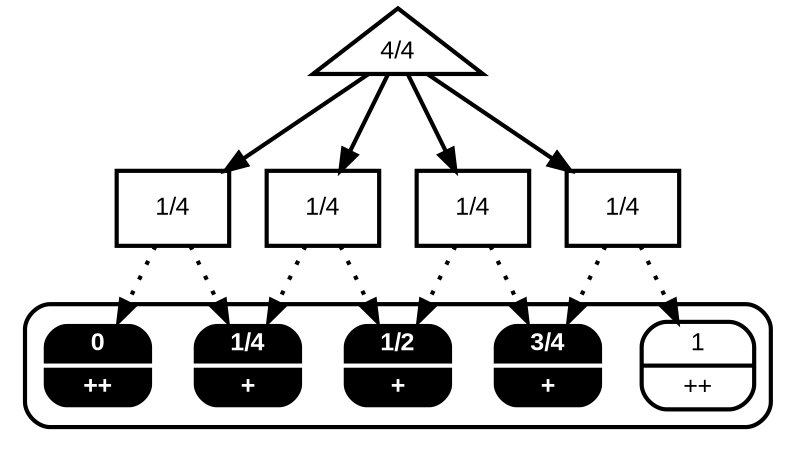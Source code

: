 digraph G {
    graph [bgcolor=transparent,
        fontname=Arial,
        penwidth=2,
        truecolor=true];
    node [fontname=Arial,
        fontsize=12,
        penwidth=2];
    edge [penwidth=2];
    node_0 [label="4/4",
        shape=triangle];
    node_1 [label="1/4",
        shape=box];
    node_2 [label="1/4",
        shape=box];
    node_3 [label="1/4",
        shape=box];
    node_4 [label="1/4",
        shape=box];
    subgraph cluster_offsets {
        graph [style=rounded];
        node_5_0 [color=white,
            fillcolor=black,
            fontcolor=white,
            fontname="Arial bold",
            label="{ <f_0_0> 0 | <f_0_1> ++ }",
            shape=Mrecord,
            style=filled];
        node_5_1 [color=white,
            fillcolor=black,
            fontcolor=white,
            fontname="Arial bold",
            label="{ <f_0_0> 1/4 | <f_0_1> + }",
            shape=Mrecord,
            style=filled];
        node_5_2 [color=white,
            fillcolor=black,
            fontcolor=white,
            fontname="Arial bold",
            label="{ <f_0_0> 1/2 | <f_0_1> + }",
            shape=Mrecord,
            style=filled];
        node_5_3 [color=white,
            fillcolor=black,
            fontcolor=white,
            fontname="Arial bold",
            label="{ <f_0_0> 3/4 | <f_0_1> + }",
            shape=Mrecord,
            style=filled];
        node_5_4 [label="{ <f_0_0> 1 | <f_0_1> ++ }",
            shape=Mrecord];
    }
    node_0 -> node_1;
    node_0 -> node_2;
    node_0 -> node_3;
    node_0 -> node_4;
    node_1 -> node_5_0 [style=dotted];
    node_1 -> node_5_1 [style=dotted];
    node_2 -> node_5_1 [style=dotted];
    node_2 -> node_5_2 [style=dotted];
    node_3 -> node_5_2 [style=dotted];
    node_3 -> node_5_3 [style=dotted];
    node_4 -> node_5_3 [style=dotted];
    node_4 -> node_5_4 [style=dotted];
}